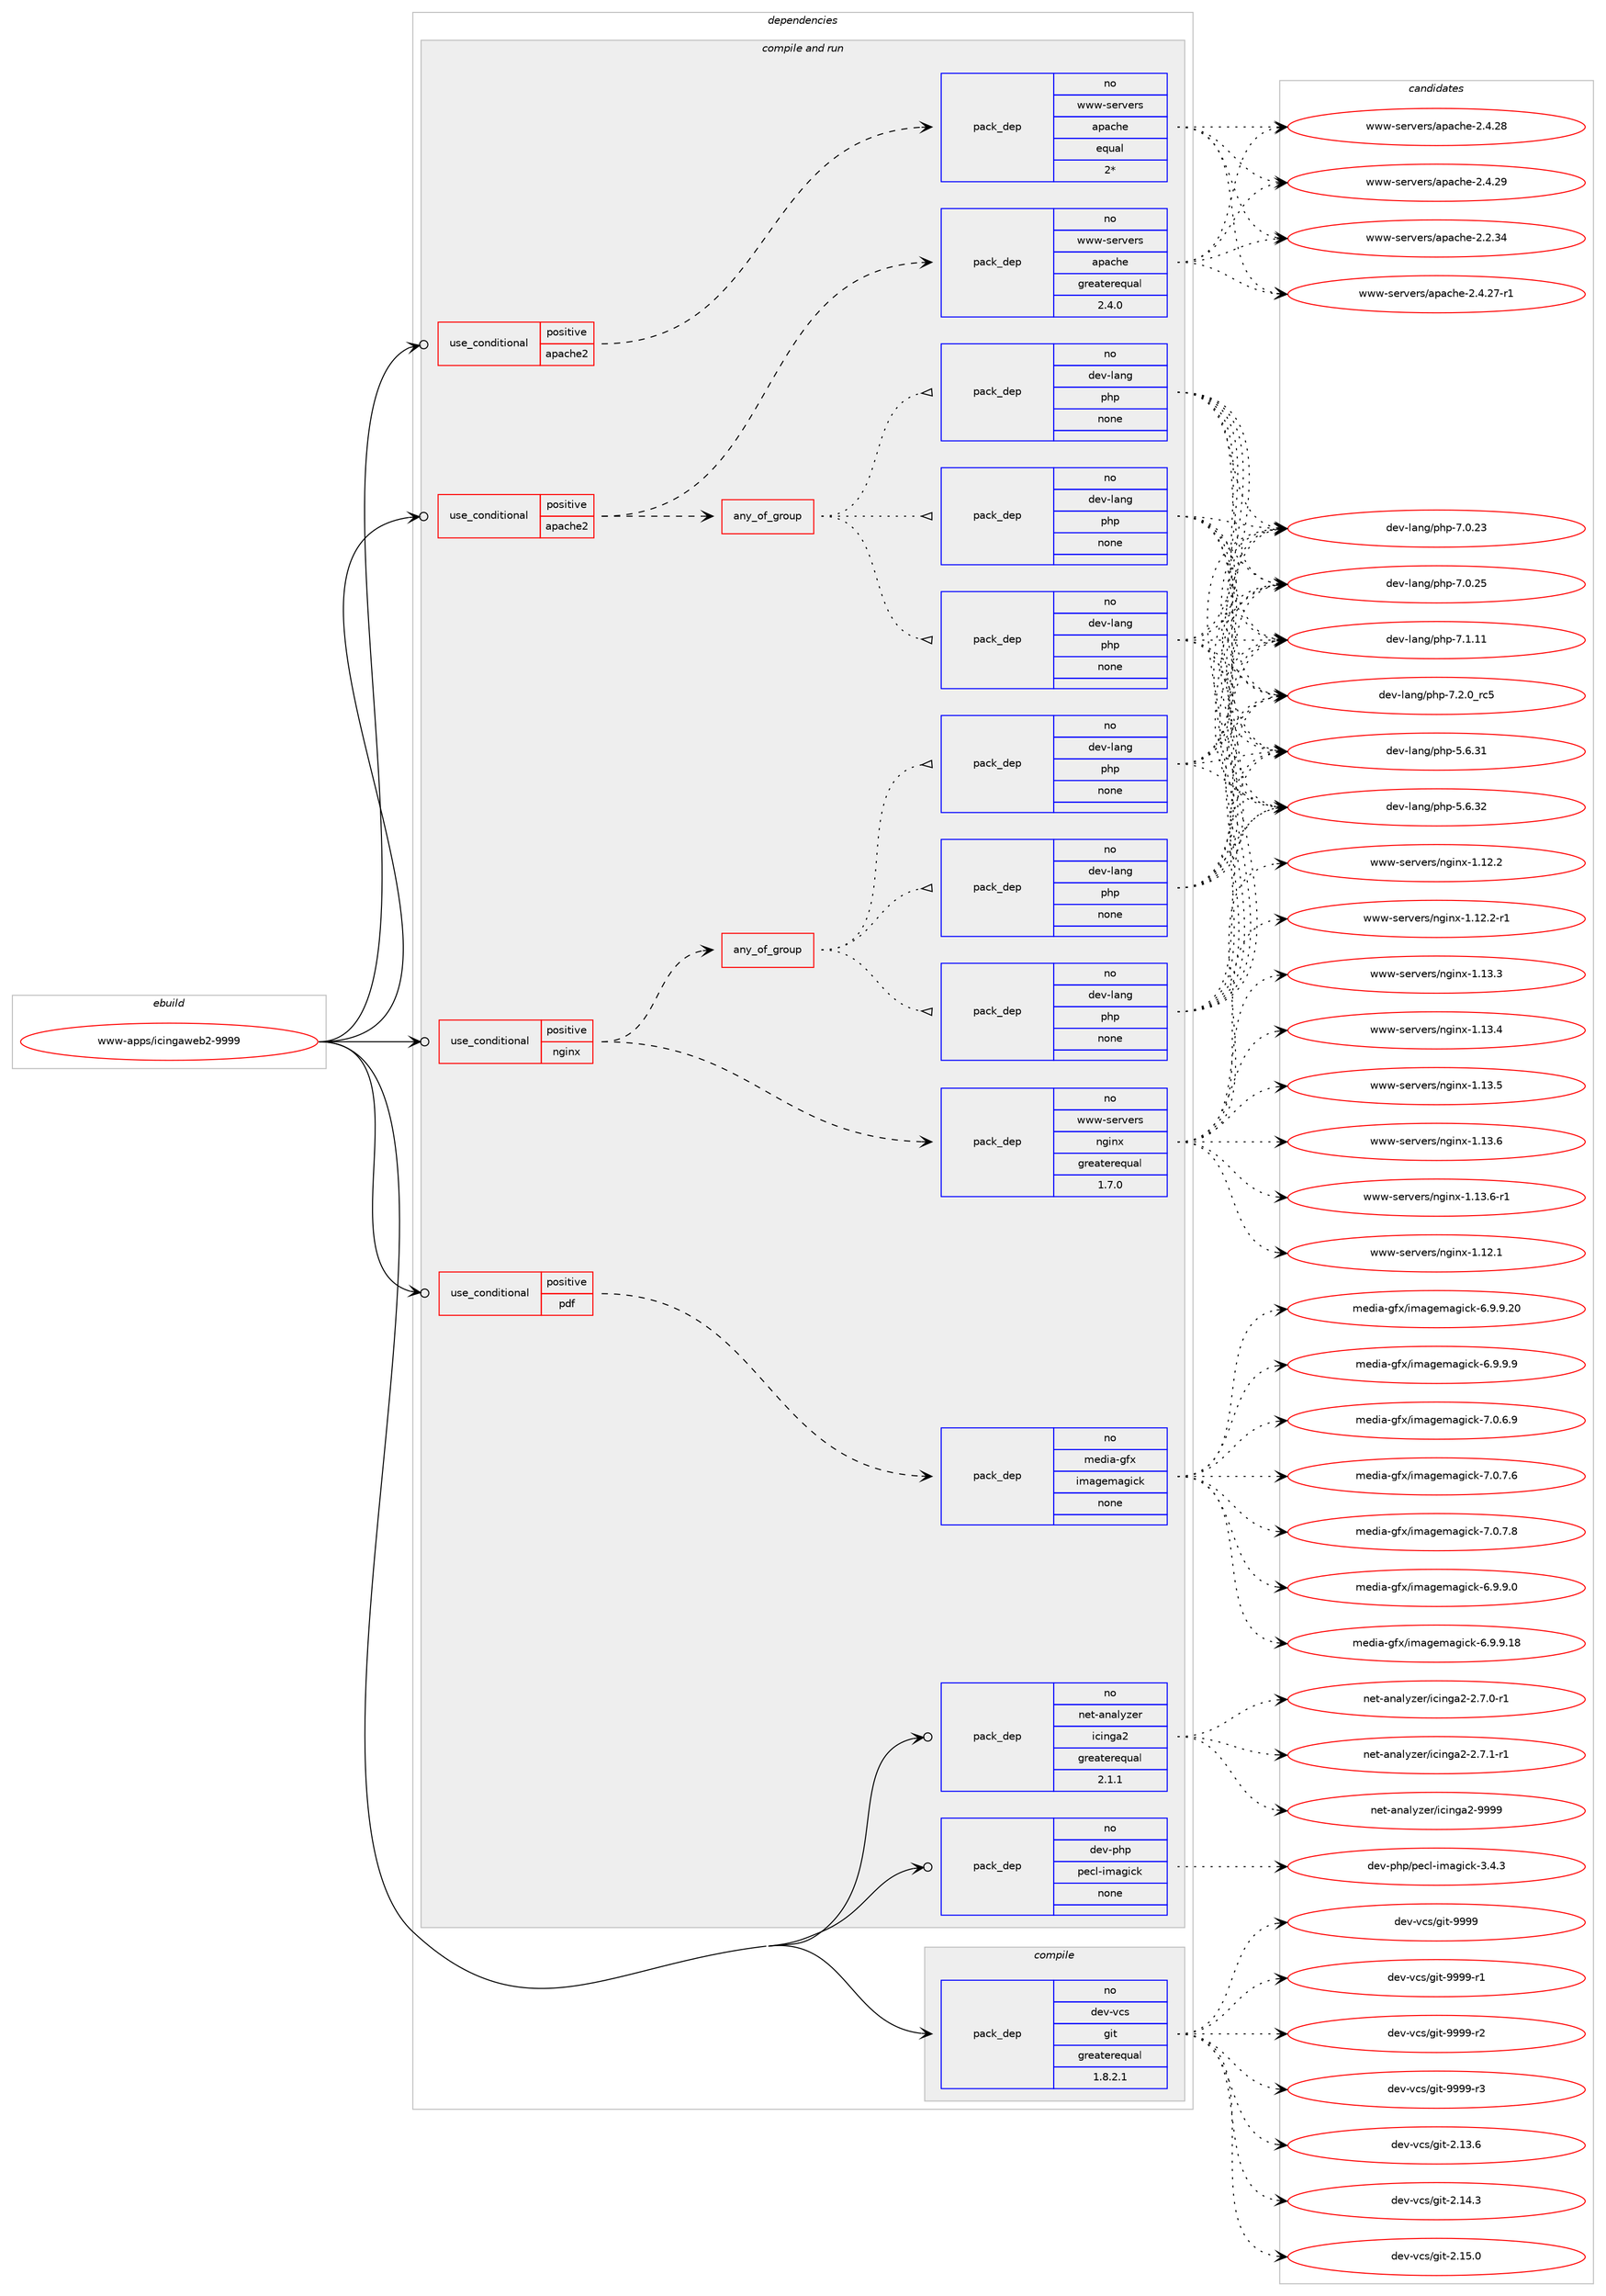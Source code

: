 digraph prolog {

# *************
# Graph options
# *************

newrank=true;
concentrate=true;
compound=true;
graph [rankdir=LR,fontname=Helvetica,fontsize=10,ranksep=1.5];#, ranksep=2.5, nodesep=0.2];
edge  [arrowhead=vee];
node  [fontname=Helvetica,fontsize=10];

# **********
# The ebuild
# **********

subgraph cluster_leftcol {
color=gray;
rank=same;
label=<<i>ebuild</i>>;
id [label="www-apps/icingaweb2-9999", color=red, width=4, href="../www-apps/icingaweb2-9999.svg"];
}

# ****************
# The dependencies
# ****************

subgraph cluster_midcol {
color=gray;
label=<<i>dependencies</i>>;
subgraph cluster_compile {
fillcolor="#eeeeee";
style=filled;
label=<<i>compile</i>>;
subgraph pack372301 {
dependency500758 [label=<<TABLE BORDER="0" CELLBORDER="1" CELLSPACING="0" CELLPADDING="4" WIDTH="220"><TR><TD ROWSPAN="6" CELLPADDING="30">pack_dep</TD></TR><TR><TD WIDTH="110">no</TD></TR><TR><TD>dev-vcs</TD></TR><TR><TD>git</TD></TR><TR><TD>greaterequal</TD></TR><TR><TD>1.8.2.1</TD></TR></TABLE>>, shape=none, color=blue];
}
id:e -> dependency500758:w [weight=20,style="solid",arrowhead="vee"];
}
subgraph cluster_compileandrun {
fillcolor="#eeeeee";
style=filled;
label=<<i>compile and run</i>>;
subgraph cond119291 {
dependency500759 [label=<<TABLE BORDER="0" CELLBORDER="1" CELLSPACING="0" CELLPADDING="4"><TR><TD ROWSPAN="3" CELLPADDING="10">use_conditional</TD></TR><TR><TD>positive</TD></TR><TR><TD>apache2</TD></TR></TABLE>>, shape=none, color=red];
subgraph pack372302 {
dependency500760 [label=<<TABLE BORDER="0" CELLBORDER="1" CELLSPACING="0" CELLPADDING="4" WIDTH="220"><TR><TD ROWSPAN="6" CELLPADDING="30">pack_dep</TD></TR><TR><TD WIDTH="110">no</TD></TR><TR><TD>www-servers</TD></TR><TR><TD>apache</TD></TR><TR><TD>equal</TD></TR><TR><TD>2*</TD></TR></TABLE>>, shape=none, color=blue];
}
dependency500759:e -> dependency500760:w [weight=20,style="dashed",arrowhead="vee"];
}
id:e -> dependency500759:w [weight=20,style="solid",arrowhead="odotvee"];
subgraph cond119292 {
dependency500761 [label=<<TABLE BORDER="0" CELLBORDER="1" CELLSPACING="0" CELLPADDING="4"><TR><TD ROWSPAN="3" CELLPADDING="10">use_conditional</TD></TR><TR><TD>positive</TD></TR><TR><TD>apache2</TD></TR></TABLE>>, shape=none, color=red];
subgraph pack372303 {
dependency500762 [label=<<TABLE BORDER="0" CELLBORDER="1" CELLSPACING="0" CELLPADDING="4" WIDTH="220"><TR><TD ROWSPAN="6" CELLPADDING="30">pack_dep</TD></TR><TR><TD WIDTH="110">no</TD></TR><TR><TD>www-servers</TD></TR><TR><TD>apache</TD></TR><TR><TD>greaterequal</TD></TR><TR><TD>2.4.0</TD></TR></TABLE>>, shape=none, color=blue];
}
dependency500761:e -> dependency500762:w [weight=20,style="dashed",arrowhead="vee"];
subgraph any8838 {
dependency500763 [label=<<TABLE BORDER="0" CELLBORDER="1" CELLSPACING="0" CELLPADDING="4"><TR><TD CELLPADDING="10">any_of_group</TD></TR></TABLE>>, shape=none, color=red];subgraph pack372304 {
dependency500764 [label=<<TABLE BORDER="0" CELLBORDER="1" CELLSPACING="0" CELLPADDING="4" WIDTH="220"><TR><TD ROWSPAN="6" CELLPADDING="30">pack_dep</TD></TR><TR><TD WIDTH="110">no</TD></TR><TR><TD>dev-lang</TD></TR><TR><TD>php</TD></TR><TR><TD>none</TD></TR><TR><TD></TD></TR></TABLE>>, shape=none, color=blue];
}
dependency500763:e -> dependency500764:w [weight=20,style="dotted",arrowhead="oinv"];
subgraph pack372305 {
dependency500765 [label=<<TABLE BORDER="0" CELLBORDER="1" CELLSPACING="0" CELLPADDING="4" WIDTH="220"><TR><TD ROWSPAN="6" CELLPADDING="30">pack_dep</TD></TR><TR><TD WIDTH="110">no</TD></TR><TR><TD>dev-lang</TD></TR><TR><TD>php</TD></TR><TR><TD>none</TD></TR><TR><TD></TD></TR></TABLE>>, shape=none, color=blue];
}
dependency500763:e -> dependency500765:w [weight=20,style="dotted",arrowhead="oinv"];
subgraph pack372306 {
dependency500766 [label=<<TABLE BORDER="0" CELLBORDER="1" CELLSPACING="0" CELLPADDING="4" WIDTH="220"><TR><TD ROWSPAN="6" CELLPADDING="30">pack_dep</TD></TR><TR><TD WIDTH="110">no</TD></TR><TR><TD>dev-lang</TD></TR><TR><TD>php</TD></TR><TR><TD>none</TD></TR><TR><TD></TD></TR></TABLE>>, shape=none, color=blue];
}
dependency500763:e -> dependency500766:w [weight=20,style="dotted",arrowhead="oinv"];
}
dependency500761:e -> dependency500763:w [weight=20,style="dashed",arrowhead="vee"];
}
id:e -> dependency500761:w [weight=20,style="solid",arrowhead="odotvee"];
subgraph cond119293 {
dependency500767 [label=<<TABLE BORDER="0" CELLBORDER="1" CELLSPACING="0" CELLPADDING="4"><TR><TD ROWSPAN="3" CELLPADDING="10">use_conditional</TD></TR><TR><TD>positive</TD></TR><TR><TD>nginx</TD></TR></TABLE>>, shape=none, color=red];
subgraph pack372307 {
dependency500768 [label=<<TABLE BORDER="0" CELLBORDER="1" CELLSPACING="0" CELLPADDING="4" WIDTH="220"><TR><TD ROWSPAN="6" CELLPADDING="30">pack_dep</TD></TR><TR><TD WIDTH="110">no</TD></TR><TR><TD>www-servers</TD></TR><TR><TD>nginx</TD></TR><TR><TD>greaterequal</TD></TR><TR><TD>1.7.0</TD></TR></TABLE>>, shape=none, color=blue];
}
dependency500767:e -> dependency500768:w [weight=20,style="dashed",arrowhead="vee"];
subgraph any8839 {
dependency500769 [label=<<TABLE BORDER="0" CELLBORDER="1" CELLSPACING="0" CELLPADDING="4"><TR><TD CELLPADDING="10">any_of_group</TD></TR></TABLE>>, shape=none, color=red];subgraph pack372308 {
dependency500770 [label=<<TABLE BORDER="0" CELLBORDER="1" CELLSPACING="0" CELLPADDING="4" WIDTH="220"><TR><TD ROWSPAN="6" CELLPADDING="30">pack_dep</TD></TR><TR><TD WIDTH="110">no</TD></TR><TR><TD>dev-lang</TD></TR><TR><TD>php</TD></TR><TR><TD>none</TD></TR><TR><TD></TD></TR></TABLE>>, shape=none, color=blue];
}
dependency500769:e -> dependency500770:w [weight=20,style="dotted",arrowhead="oinv"];
subgraph pack372309 {
dependency500771 [label=<<TABLE BORDER="0" CELLBORDER="1" CELLSPACING="0" CELLPADDING="4" WIDTH="220"><TR><TD ROWSPAN="6" CELLPADDING="30">pack_dep</TD></TR><TR><TD WIDTH="110">no</TD></TR><TR><TD>dev-lang</TD></TR><TR><TD>php</TD></TR><TR><TD>none</TD></TR><TR><TD></TD></TR></TABLE>>, shape=none, color=blue];
}
dependency500769:e -> dependency500771:w [weight=20,style="dotted",arrowhead="oinv"];
subgraph pack372310 {
dependency500772 [label=<<TABLE BORDER="0" CELLBORDER="1" CELLSPACING="0" CELLPADDING="4" WIDTH="220"><TR><TD ROWSPAN="6" CELLPADDING="30">pack_dep</TD></TR><TR><TD WIDTH="110">no</TD></TR><TR><TD>dev-lang</TD></TR><TR><TD>php</TD></TR><TR><TD>none</TD></TR><TR><TD></TD></TR></TABLE>>, shape=none, color=blue];
}
dependency500769:e -> dependency500772:w [weight=20,style="dotted",arrowhead="oinv"];
}
dependency500767:e -> dependency500769:w [weight=20,style="dashed",arrowhead="vee"];
}
id:e -> dependency500767:w [weight=20,style="solid",arrowhead="odotvee"];
subgraph cond119294 {
dependency500773 [label=<<TABLE BORDER="0" CELLBORDER="1" CELLSPACING="0" CELLPADDING="4"><TR><TD ROWSPAN="3" CELLPADDING="10">use_conditional</TD></TR><TR><TD>positive</TD></TR><TR><TD>pdf</TD></TR></TABLE>>, shape=none, color=red];
subgraph pack372311 {
dependency500774 [label=<<TABLE BORDER="0" CELLBORDER="1" CELLSPACING="0" CELLPADDING="4" WIDTH="220"><TR><TD ROWSPAN="6" CELLPADDING="30">pack_dep</TD></TR><TR><TD WIDTH="110">no</TD></TR><TR><TD>media-gfx</TD></TR><TR><TD>imagemagick</TD></TR><TR><TD>none</TD></TR><TR><TD></TD></TR></TABLE>>, shape=none, color=blue];
}
dependency500773:e -> dependency500774:w [weight=20,style="dashed",arrowhead="vee"];
}
id:e -> dependency500773:w [weight=20,style="solid",arrowhead="odotvee"];
subgraph pack372312 {
dependency500775 [label=<<TABLE BORDER="0" CELLBORDER="1" CELLSPACING="0" CELLPADDING="4" WIDTH="220"><TR><TD ROWSPAN="6" CELLPADDING="30">pack_dep</TD></TR><TR><TD WIDTH="110">no</TD></TR><TR><TD>dev-php</TD></TR><TR><TD>pecl-imagick</TD></TR><TR><TD>none</TD></TR><TR><TD></TD></TR></TABLE>>, shape=none, color=blue];
}
id:e -> dependency500775:w [weight=20,style="solid",arrowhead="odotvee"];
subgraph pack372313 {
dependency500776 [label=<<TABLE BORDER="0" CELLBORDER="1" CELLSPACING="0" CELLPADDING="4" WIDTH="220"><TR><TD ROWSPAN="6" CELLPADDING="30">pack_dep</TD></TR><TR><TD WIDTH="110">no</TD></TR><TR><TD>net-analyzer</TD></TR><TR><TD>icinga2</TD></TR><TR><TD>greaterequal</TD></TR><TR><TD>2.1.1</TD></TR></TABLE>>, shape=none, color=blue];
}
id:e -> dependency500776:w [weight=20,style="solid",arrowhead="odotvee"];
}
subgraph cluster_run {
fillcolor="#eeeeee";
style=filled;
label=<<i>run</i>>;
}
}

# **************
# The candidates
# **************

subgraph cluster_choices {
rank=same;
color=gray;
label=<<i>candidates</i>>;

subgraph choice372301 {
color=black;
nodesep=1;
choice10010111845118991154710310511645504649514654 [label="dev-vcs/git-2.13.6", color=red, width=4,href="../dev-vcs/git-2.13.6.svg"];
choice10010111845118991154710310511645504649524651 [label="dev-vcs/git-2.14.3", color=red, width=4,href="../dev-vcs/git-2.14.3.svg"];
choice10010111845118991154710310511645504649534648 [label="dev-vcs/git-2.15.0", color=red, width=4,href="../dev-vcs/git-2.15.0.svg"];
choice1001011184511899115471031051164557575757 [label="dev-vcs/git-9999", color=red, width=4,href="../dev-vcs/git-9999.svg"];
choice10010111845118991154710310511645575757574511449 [label="dev-vcs/git-9999-r1", color=red, width=4,href="../dev-vcs/git-9999-r1.svg"];
choice10010111845118991154710310511645575757574511450 [label="dev-vcs/git-9999-r2", color=red, width=4,href="../dev-vcs/git-9999-r2.svg"];
choice10010111845118991154710310511645575757574511451 [label="dev-vcs/git-9999-r3", color=red, width=4,href="../dev-vcs/git-9999-r3.svg"];
dependency500758:e -> choice10010111845118991154710310511645504649514654:w [style=dotted,weight="100"];
dependency500758:e -> choice10010111845118991154710310511645504649524651:w [style=dotted,weight="100"];
dependency500758:e -> choice10010111845118991154710310511645504649534648:w [style=dotted,weight="100"];
dependency500758:e -> choice1001011184511899115471031051164557575757:w [style=dotted,weight="100"];
dependency500758:e -> choice10010111845118991154710310511645575757574511449:w [style=dotted,weight="100"];
dependency500758:e -> choice10010111845118991154710310511645575757574511450:w [style=dotted,weight="100"];
dependency500758:e -> choice10010111845118991154710310511645575757574511451:w [style=dotted,weight="100"];
}
subgraph choice372302 {
color=black;
nodesep=1;
choice119119119451151011141181011141154797112979910410145504650465152 [label="www-servers/apache-2.2.34", color=red, width=4,href="../www-servers/apache-2.2.34.svg"];
choice1191191194511510111411810111411547971129799104101455046524650554511449 [label="www-servers/apache-2.4.27-r1", color=red, width=4,href="../www-servers/apache-2.4.27-r1.svg"];
choice119119119451151011141181011141154797112979910410145504652465056 [label="www-servers/apache-2.4.28", color=red, width=4,href="../www-servers/apache-2.4.28.svg"];
choice119119119451151011141181011141154797112979910410145504652465057 [label="www-servers/apache-2.4.29", color=red, width=4,href="../www-servers/apache-2.4.29.svg"];
dependency500760:e -> choice119119119451151011141181011141154797112979910410145504650465152:w [style=dotted,weight="100"];
dependency500760:e -> choice1191191194511510111411810111411547971129799104101455046524650554511449:w [style=dotted,weight="100"];
dependency500760:e -> choice119119119451151011141181011141154797112979910410145504652465056:w [style=dotted,weight="100"];
dependency500760:e -> choice119119119451151011141181011141154797112979910410145504652465057:w [style=dotted,weight="100"];
}
subgraph choice372303 {
color=black;
nodesep=1;
choice119119119451151011141181011141154797112979910410145504650465152 [label="www-servers/apache-2.2.34", color=red, width=4,href="../www-servers/apache-2.2.34.svg"];
choice1191191194511510111411810111411547971129799104101455046524650554511449 [label="www-servers/apache-2.4.27-r1", color=red, width=4,href="../www-servers/apache-2.4.27-r1.svg"];
choice119119119451151011141181011141154797112979910410145504652465056 [label="www-servers/apache-2.4.28", color=red, width=4,href="../www-servers/apache-2.4.28.svg"];
choice119119119451151011141181011141154797112979910410145504652465057 [label="www-servers/apache-2.4.29", color=red, width=4,href="../www-servers/apache-2.4.29.svg"];
dependency500762:e -> choice119119119451151011141181011141154797112979910410145504650465152:w [style=dotted,weight="100"];
dependency500762:e -> choice1191191194511510111411810111411547971129799104101455046524650554511449:w [style=dotted,weight="100"];
dependency500762:e -> choice119119119451151011141181011141154797112979910410145504652465056:w [style=dotted,weight="100"];
dependency500762:e -> choice119119119451151011141181011141154797112979910410145504652465057:w [style=dotted,weight="100"];
}
subgraph choice372304 {
color=black;
nodesep=1;
choice10010111845108971101034711210411245534654465149 [label="dev-lang/php-5.6.31", color=red, width=4,href="../dev-lang/php-5.6.31.svg"];
choice10010111845108971101034711210411245534654465150 [label="dev-lang/php-5.6.32", color=red, width=4,href="../dev-lang/php-5.6.32.svg"];
choice10010111845108971101034711210411245554648465051 [label="dev-lang/php-7.0.23", color=red, width=4,href="../dev-lang/php-7.0.23.svg"];
choice10010111845108971101034711210411245554648465053 [label="dev-lang/php-7.0.25", color=red, width=4,href="../dev-lang/php-7.0.25.svg"];
choice10010111845108971101034711210411245554649464949 [label="dev-lang/php-7.1.11", color=red, width=4,href="../dev-lang/php-7.1.11.svg"];
choice100101118451089711010347112104112455546504648951149953 [label="dev-lang/php-7.2.0_rc5", color=red, width=4,href="../dev-lang/php-7.2.0_rc5.svg"];
dependency500764:e -> choice10010111845108971101034711210411245534654465149:w [style=dotted,weight="100"];
dependency500764:e -> choice10010111845108971101034711210411245534654465150:w [style=dotted,weight="100"];
dependency500764:e -> choice10010111845108971101034711210411245554648465051:w [style=dotted,weight="100"];
dependency500764:e -> choice10010111845108971101034711210411245554648465053:w [style=dotted,weight="100"];
dependency500764:e -> choice10010111845108971101034711210411245554649464949:w [style=dotted,weight="100"];
dependency500764:e -> choice100101118451089711010347112104112455546504648951149953:w [style=dotted,weight="100"];
}
subgraph choice372305 {
color=black;
nodesep=1;
choice10010111845108971101034711210411245534654465149 [label="dev-lang/php-5.6.31", color=red, width=4,href="../dev-lang/php-5.6.31.svg"];
choice10010111845108971101034711210411245534654465150 [label="dev-lang/php-5.6.32", color=red, width=4,href="../dev-lang/php-5.6.32.svg"];
choice10010111845108971101034711210411245554648465051 [label="dev-lang/php-7.0.23", color=red, width=4,href="../dev-lang/php-7.0.23.svg"];
choice10010111845108971101034711210411245554648465053 [label="dev-lang/php-7.0.25", color=red, width=4,href="../dev-lang/php-7.0.25.svg"];
choice10010111845108971101034711210411245554649464949 [label="dev-lang/php-7.1.11", color=red, width=4,href="../dev-lang/php-7.1.11.svg"];
choice100101118451089711010347112104112455546504648951149953 [label="dev-lang/php-7.2.0_rc5", color=red, width=4,href="../dev-lang/php-7.2.0_rc5.svg"];
dependency500765:e -> choice10010111845108971101034711210411245534654465149:w [style=dotted,weight="100"];
dependency500765:e -> choice10010111845108971101034711210411245534654465150:w [style=dotted,weight="100"];
dependency500765:e -> choice10010111845108971101034711210411245554648465051:w [style=dotted,weight="100"];
dependency500765:e -> choice10010111845108971101034711210411245554648465053:w [style=dotted,weight="100"];
dependency500765:e -> choice10010111845108971101034711210411245554649464949:w [style=dotted,weight="100"];
dependency500765:e -> choice100101118451089711010347112104112455546504648951149953:w [style=dotted,weight="100"];
}
subgraph choice372306 {
color=black;
nodesep=1;
choice10010111845108971101034711210411245534654465149 [label="dev-lang/php-5.6.31", color=red, width=4,href="../dev-lang/php-5.6.31.svg"];
choice10010111845108971101034711210411245534654465150 [label="dev-lang/php-5.6.32", color=red, width=4,href="../dev-lang/php-5.6.32.svg"];
choice10010111845108971101034711210411245554648465051 [label="dev-lang/php-7.0.23", color=red, width=4,href="../dev-lang/php-7.0.23.svg"];
choice10010111845108971101034711210411245554648465053 [label="dev-lang/php-7.0.25", color=red, width=4,href="../dev-lang/php-7.0.25.svg"];
choice10010111845108971101034711210411245554649464949 [label="dev-lang/php-7.1.11", color=red, width=4,href="../dev-lang/php-7.1.11.svg"];
choice100101118451089711010347112104112455546504648951149953 [label="dev-lang/php-7.2.0_rc5", color=red, width=4,href="../dev-lang/php-7.2.0_rc5.svg"];
dependency500766:e -> choice10010111845108971101034711210411245534654465149:w [style=dotted,weight="100"];
dependency500766:e -> choice10010111845108971101034711210411245534654465150:w [style=dotted,weight="100"];
dependency500766:e -> choice10010111845108971101034711210411245554648465051:w [style=dotted,weight="100"];
dependency500766:e -> choice10010111845108971101034711210411245554648465053:w [style=dotted,weight="100"];
dependency500766:e -> choice10010111845108971101034711210411245554649464949:w [style=dotted,weight="100"];
dependency500766:e -> choice100101118451089711010347112104112455546504648951149953:w [style=dotted,weight="100"];
}
subgraph choice372307 {
color=black;
nodesep=1;
choice119119119451151011141181011141154711010310511012045494649504649 [label="www-servers/nginx-1.12.1", color=red, width=4,href="../www-servers/nginx-1.12.1.svg"];
choice119119119451151011141181011141154711010310511012045494649504650 [label="www-servers/nginx-1.12.2", color=red, width=4,href="../www-servers/nginx-1.12.2.svg"];
choice1191191194511510111411810111411547110103105110120454946495046504511449 [label="www-servers/nginx-1.12.2-r1", color=red, width=4,href="../www-servers/nginx-1.12.2-r1.svg"];
choice119119119451151011141181011141154711010310511012045494649514651 [label="www-servers/nginx-1.13.3", color=red, width=4,href="../www-servers/nginx-1.13.3.svg"];
choice119119119451151011141181011141154711010310511012045494649514652 [label="www-servers/nginx-1.13.4", color=red, width=4,href="../www-servers/nginx-1.13.4.svg"];
choice119119119451151011141181011141154711010310511012045494649514653 [label="www-servers/nginx-1.13.5", color=red, width=4,href="../www-servers/nginx-1.13.5.svg"];
choice119119119451151011141181011141154711010310511012045494649514654 [label="www-servers/nginx-1.13.6", color=red, width=4,href="../www-servers/nginx-1.13.6.svg"];
choice1191191194511510111411810111411547110103105110120454946495146544511449 [label="www-servers/nginx-1.13.6-r1", color=red, width=4,href="../www-servers/nginx-1.13.6-r1.svg"];
dependency500768:e -> choice119119119451151011141181011141154711010310511012045494649504649:w [style=dotted,weight="100"];
dependency500768:e -> choice119119119451151011141181011141154711010310511012045494649504650:w [style=dotted,weight="100"];
dependency500768:e -> choice1191191194511510111411810111411547110103105110120454946495046504511449:w [style=dotted,weight="100"];
dependency500768:e -> choice119119119451151011141181011141154711010310511012045494649514651:w [style=dotted,weight="100"];
dependency500768:e -> choice119119119451151011141181011141154711010310511012045494649514652:w [style=dotted,weight="100"];
dependency500768:e -> choice119119119451151011141181011141154711010310511012045494649514653:w [style=dotted,weight="100"];
dependency500768:e -> choice119119119451151011141181011141154711010310511012045494649514654:w [style=dotted,weight="100"];
dependency500768:e -> choice1191191194511510111411810111411547110103105110120454946495146544511449:w [style=dotted,weight="100"];
}
subgraph choice372308 {
color=black;
nodesep=1;
choice10010111845108971101034711210411245534654465149 [label="dev-lang/php-5.6.31", color=red, width=4,href="../dev-lang/php-5.6.31.svg"];
choice10010111845108971101034711210411245534654465150 [label="dev-lang/php-5.6.32", color=red, width=4,href="../dev-lang/php-5.6.32.svg"];
choice10010111845108971101034711210411245554648465051 [label="dev-lang/php-7.0.23", color=red, width=4,href="../dev-lang/php-7.0.23.svg"];
choice10010111845108971101034711210411245554648465053 [label="dev-lang/php-7.0.25", color=red, width=4,href="../dev-lang/php-7.0.25.svg"];
choice10010111845108971101034711210411245554649464949 [label="dev-lang/php-7.1.11", color=red, width=4,href="../dev-lang/php-7.1.11.svg"];
choice100101118451089711010347112104112455546504648951149953 [label="dev-lang/php-7.2.0_rc5", color=red, width=4,href="../dev-lang/php-7.2.0_rc5.svg"];
dependency500770:e -> choice10010111845108971101034711210411245534654465149:w [style=dotted,weight="100"];
dependency500770:e -> choice10010111845108971101034711210411245534654465150:w [style=dotted,weight="100"];
dependency500770:e -> choice10010111845108971101034711210411245554648465051:w [style=dotted,weight="100"];
dependency500770:e -> choice10010111845108971101034711210411245554648465053:w [style=dotted,weight="100"];
dependency500770:e -> choice10010111845108971101034711210411245554649464949:w [style=dotted,weight="100"];
dependency500770:e -> choice100101118451089711010347112104112455546504648951149953:w [style=dotted,weight="100"];
}
subgraph choice372309 {
color=black;
nodesep=1;
choice10010111845108971101034711210411245534654465149 [label="dev-lang/php-5.6.31", color=red, width=4,href="../dev-lang/php-5.6.31.svg"];
choice10010111845108971101034711210411245534654465150 [label="dev-lang/php-5.6.32", color=red, width=4,href="../dev-lang/php-5.6.32.svg"];
choice10010111845108971101034711210411245554648465051 [label="dev-lang/php-7.0.23", color=red, width=4,href="../dev-lang/php-7.0.23.svg"];
choice10010111845108971101034711210411245554648465053 [label="dev-lang/php-7.0.25", color=red, width=4,href="../dev-lang/php-7.0.25.svg"];
choice10010111845108971101034711210411245554649464949 [label="dev-lang/php-7.1.11", color=red, width=4,href="../dev-lang/php-7.1.11.svg"];
choice100101118451089711010347112104112455546504648951149953 [label="dev-lang/php-7.2.0_rc5", color=red, width=4,href="../dev-lang/php-7.2.0_rc5.svg"];
dependency500771:e -> choice10010111845108971101034711210411245534654465149:w [style=dotted,weight="100"];
dependency500771:e -> choice10010111845108971101034711210411245534654465150:w [style=dotted,weight="100"];
dependency500771:e -> choice10010111845108971101034711210411245554648465051:w [style=dotted,weight="100"];
dependency500771:e -> choice10010111845108971101034711210411245554648465053:w [style=dotted,weight="100"];
dependency500771:e -> choice10010111845108971101034711210411245554649464949:w [style=dotted,weight="100"];
dependency500771:e -> choice100101118451089711010347112104112455546504648951149953:w [style=dotted,weight="100"];
}
subgraph choice372310 {
color=black;
nodesep=1;
choice10010111845108971101034711210411245534654465149 [label="dev-lang/php-5.6.31", color=red, width=4,href="../dev-lang/php-5.6.31.svg"];
choice10010111845108971101034711210411245534654465150 [label="dev-lang/php-5.6.32", color=red, width=4,href="../dev-lang/php-5.6.32.svg"];
choice10010111845108971101034711210411245554648465051 [label="dev-lang/php-7.0.23", color=red, width=4,href="../dev-lang/php-7.0.23.svg"];
choice10010111845108971101034711210411245554648465053 [label="dev-lang/php-7.0.25", color=red, width=4,href="../dev-lang/php-7.0.25.svg"];
choice10010111845108971101034711210411245554649464949 [label="dev-lang/php-7.1.11", color=red, width=4,href="../dev-lang/php-7.1.11.svg"];
choice100101118451089711010347112104112455546504648951149953 [label="dev-lang/php-7.2.0_rc5", color=red, width=4,href="../dev-lang/php-7.2.0_rc5.svg"];
dependency500772:e -> choice10010111845108971101034711210411245534654465149:w [style=dotted,weight="100"];
dependency500772:e -> choice10010111845108971101034711210411245534654465150:w [style=dotted,weight="100"];
dependency500772:e -> choice10010111845108971101034711210411245554648465051:w [style=dotted,weight="100"];
dependency500772:e -> choice10010111845108971101034711210411245554648465053:w [style=dotted,weight="100"];
dependency500772:e -> choice10010111845108971101034711210411245554649464949:w [style=dotted,weight="100"];
dependency500772:e -> choice100101118451089711010347112104112455546504648951149953:w [style=dotted,weight="100"];
}
subgraph choice372311 {
color=black;
nodesep=1;
choice1091011001059745103102120471051099710310110997103105991074554465746574648 [label="media-gfx/imagemagick-6.9.9.0", color=red, width=4,href="../media-gfx/imagemagick-6.9.9.0.svg"];
choice109101100105974510310212047105109971031011099710310599107455446574657464956 [label="media-gfx/imagemagick-6.9.9.18", color=red, width=4,href="../media-gfx/imagemagick-6.9.9.18.svg"];
choice109101100105974510310212047105109971031011099710310599107455446574657465048 [label="media-gfx/imagemagick-6.9.9.20", color=red, width=4,href="../media-gfx/imagemagick-6.9.9.20.svg"];
choice1091011001059745103102120471051099710310110997103105991074554465746574657 [label="media-gfx/imagemagick-6.9.9.9", color=red, width=4,href="../media-gfx/imagemagick-6.9.9.9.svg"];
choice1091011001059745103102120471051099710310110997103105991074555464846544657 [label="media-gfx/imagemagick-7.0.6.9", color=red, width=4,href="../media-gfx/imagemagick-7.0.6.9.svg"];
choice1091011001059745103102120471051099710310110997103105991074555464846554654 [label="media-gfx/imagemagick-7.0.7.6", color=red, width=4,href="../media-gfx/imagemagick-7.0.7.6.svg"];
choice1091011001059745103102120471051099710310110997103105991074555464846554656 [label="media-gfx/imagemagick-7.0.7.8", color=red, width=4,href="../media-gfx/imagemagick-7.0.7.8.svg"];
dependency500774:e -> choice1091011001059745103102120471051099710310110997103105991074554465746574648:w [style=dotted,weight="100"];
dependency500774:e -> choice109101100105974510310212047105109971031011099710310599107455446574657464956:w [style=dotted,weight="100"];
dependency500774:e -> choice109101100105974510310212047105109971031011099710310599107455446574657465048:w [style=dotted,weight="100"];
dependency500774:e -> choice1091011001059745103102120471051099710310110997103105991074554465746574657:w [style=dotted,weight="100"];
dependency500774:e -> choice1091011001059745103102120471051099710310110997103105991074555464846544657:w [style=dotted,weight="100"];
dependency500774:e -> choice1091011001059745103102120471051099710310110997103105991074555464846554654:w [style=dotted,weight="100"];
dependency500774:e -> choice1091011001059745103102120471051099710310110997103105991074555464846554656:w [style=dotted,weight="100"];
}
subgraph choice372312 {
color=black;
nodesep=1;
choice100101118451121041124711210199108451051099710310599107455146524651 [label="dev-php/pecl-imagick-3.4.3", color=red, width=4,href="../dev-php/pecl-imagick-3.4.3.svg"];
dependency500775:e -> choice100101118451121041124711210199108451051099710310599107455146524651:w [style=dotted,weight="100"];
}
subgraph choice372313 {
color=black;
nodesep=1;
choice110101116459711097108121122101114471059910511010397504550465546484511449 [label="net-analyzer/icinga2-2.7.0-r1", color=red, width=4,href="../net-analyzer/icinga2-2.7.0-r1.svg"];
choice110101116459711097108121122101114471059910511010397504550465546494511449 [label="net-analyzer/icinga2-2.7.1-r1", color=red, width=4,href="../net-analyzer/icinga2-2.7.1-r1.svg"];
choice110101116459711097108121122101114471059910511010397504557575757 [label="net-analyzer/icinga2-9999", color=red, width=4,href="../net-analyzer/icinga2-9999.svg"];
dependency500776:e -> choice110101116459711097108121122101114471059910511010397504550465546484511449:w [style=dotted,weight="100"];
dependency500776:e -> choice110101116459711097108121122101114471059910511010397504550465546494511449:w [style=dotted,weight="100"];
dependency500776:e -> choice110101116459711097108121122101114471059910511010397504557575757:w [style=dotted,weight="100"];
}
}

}
